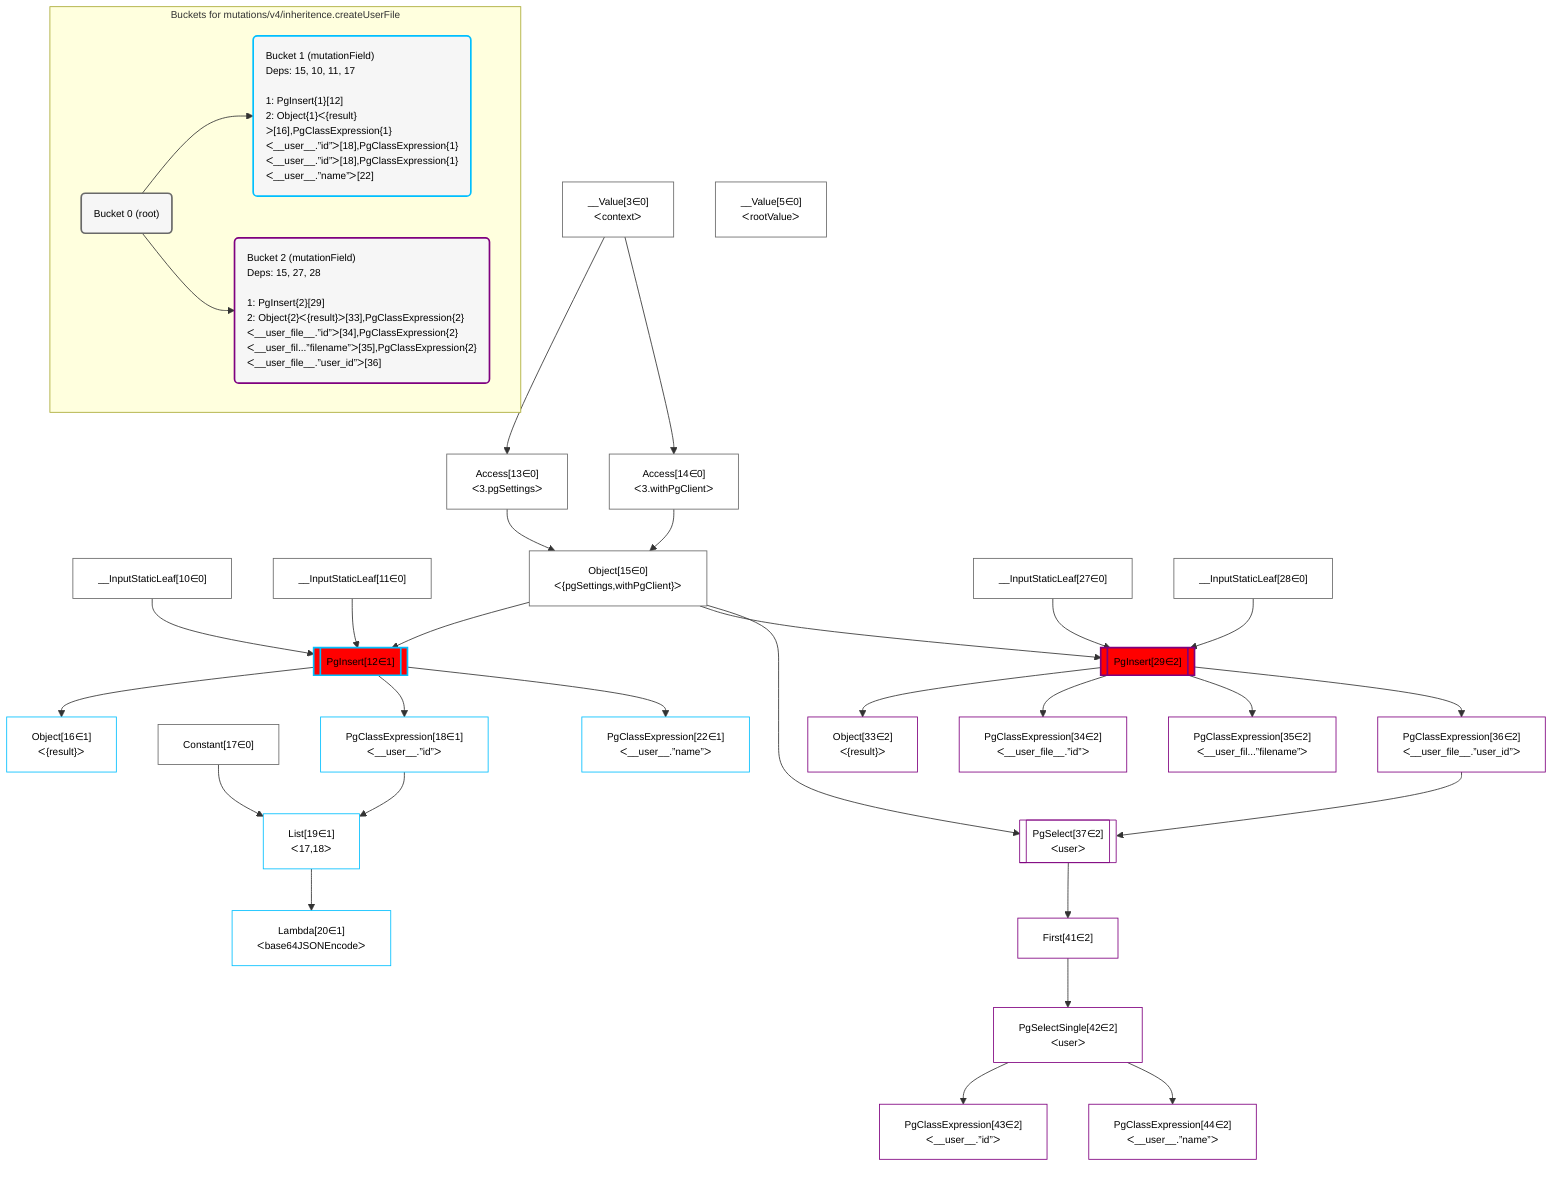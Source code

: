 %%{init: {'themeVariables': { 'fontSize': '12px'}}}%%
graph TD
    classDef path fill:#eee,stroke:#000,color:#000
    classDef plan fill:#fff,stroke-width:1px,color:#000
    classDef itemplan fill:#fff,stroke-width:2px,color:#000
    classDef sideeffectplan fill:#f00,stroke-width:2px,color:#000
    classDef bucket fill:#f6f6f6,color:#000,stroke-width:2px,text-align:left


    %% define steps
    __Value3["__Value[3∈0]<br />ᐸcontextᐳ"]:::plan
    __Value5["__Value[5∈0]<br />ᐸrootValueᐳ"]:::plan
    __InputStaticLeaf10["__InputStaticLeaf[10∈0]"]:::plan
    __InputStaticLeaf11["__InputStaticLeaf[11∈0]"]:::plan
    Access13["Access[13∈0]<br />ᐸ3.pgSettingsᐳ"]:::plan
    Access14["Access[14∈0]<br />ᐸ3.withPgClientᐳ"]:::plan
    Object15["Object[15∈0]<br />ᐸ{pgSettings,withPgClient}ᐳ"]:::plan
    PgInsert12[["PgInsert[12∈1]"]]:::sideeffectplan
    Object16["Object[16∈1]<br />ᐸ{result}ᐳ"]:::plan
    Constant17["Constant[17∈0]"]:::plan
    PgClassExpression18["PgClassExpression[18∈1]<br />ᐸ__user__.”id”ᐳ"]:::plan
    List19["List[19∈1]<br />ᐸ17,18ᐳ"]:::plan
    Lambda20["Lambda[20∈1]<br />ᐸbase64JSONEncodeᐳ"]:::plan
    PgClassExpression22["PgClassExpression[22∈1]<br />ᐸ__user__.”name”ᐳ"]:::plan
    __InputStaticLeaf27["__InputStaticLeaf[27∈0]"]:::plan
    __InputStaticLeaf28["__InputStaticLeaf[28∈0]"]:::plan
    PgInsert29[["PgInsert[29∈2]"]]:::sideeffectplan
    Object33["Object[33∈2]<br />ᐸ{result}ᐳ"]:::plan
    PgClassExpression34["PgClassExpression[34∈2]<br />ᐸ__user_file__.”id”ᐳ"]:::plan
    PgClassExpression35["PgClassExpression[35∈2]<br />ᐸ__user_fil...”filename”ᐳ"]:::plan
    PgClassExpression36["PgClassExpression[36∈2]<br />ᐸ__user_file__.”user_id”ᐳ"]:::plan
    PgSelect37[["PgSelect[37∈2]<br />ᐸuserᐳ"]]:::plan
    First41["First[41∈2]"]:::plan
    PgSelectSingle42["PgSelectSingle[42∈2]<br />ᐸuserᐳ"]:::plan
    PgClassExpression43["PgClassExpression[43∈2]<br />ᐸ__user__.”id”ᐳ"]:::plan
    PgClassExpression44["PgClassExpression[44∈2]<br />ᐸ__user__.”name”ᐳ"]:::plan

    %% plan dependencies
    __Value3 --> Access13
    __Value3 --> Access14
    Access13 & Access14 --> Object15
    Object15 & __InputStaticLeaf10 & __InputStaticLeaf11 --> PgInsert12
    PgInsert12 --> Object16
    PgInsert12 --> PgClassExpression18
    Constant17 & PgClassExpression18 --> List19
    List19 --> Lambda20
    PgInsert12 --> PgClassExpression22
    Object15 & __InputStaticLeaf27 & __InputStaticLeaf28 --> PgInsert29
    PgInsert29 --> Object33
    PgInsert29 --> PgClassExpression34
    PgInsert29 --> PgClassExpression35
    PgInsert29 --> PgClassExpression36
    Object15 & PgClassExpression36 --> PgSelect37
    PgSelect37 --> First41
    First41 --> PgSelectSingle42
    PgSelectSingle42 --> PgClassExpression43
    PgSelectSingle42 --> PgClassExpression44

    subgraph "Buckets for mutations/v4/inheritence.createUserFile"
    Bucket0("Bucket 0 (root)"):::bucket
    classDef bucket0 stroke:#696969
    class Bucket0,__Value3,__Value5,__InputStaticLeaf10,__InputStaticLeaf11,Access13,Access14,Object15,Constant17,__InputStaticLeaf27,__InputStaticLeaf28 bucket0
    Bucket1("Bucket 1 (mutationField)<br />Deps: 15, 10, 11, 17<br /><br />1: PgInsert{1}[12]<br />2: Object{1}ᐸ{result}ᐳ[16],PgClassExpression{1}ᐸ__user__.”id”ᐳ[18],PgClassExpression{1}ᐸ__user__.”id”ᐳ[18],PgClassExpression{1}ᐸ__user__.”name”ᐳ[22]"):::bucket
    classDef bucket1 stroke:#00bfff
    class Bucket1,PgInsert12,Object16,PgClassExpression18,List19,Lambda20,PgClassExpression22 bucket1
    Bucket2("Bucket 2 (mutationField)<br />Deps: 15, 27, 28<br /><br />1: PgInsert{2}[29]<br />2: Object{2}ᐸ{result}ᐳ[33],PgClassExpression{2}ᐸ__user_file__.”id”ᐳ[34],PgClassExpression{2}ᐸ__user_fil...”filename”ᐳ[35],PgClassExpression{2}ᐸ__user_file__.”user_id”ᐳ[36]"):::bucket
    classDef bucket2 stroke:#7f007f
    class Bucket2,PgInsert29,Object33,PgClassExpression34,PgClassExpression35,PgClassExpression36,PgSelect37,First41,PgSelectSingle42,PgClassExpression43,PgClassExpression44 bucket2
    Bucket0 --> Bucket1 & Bucket2
    end